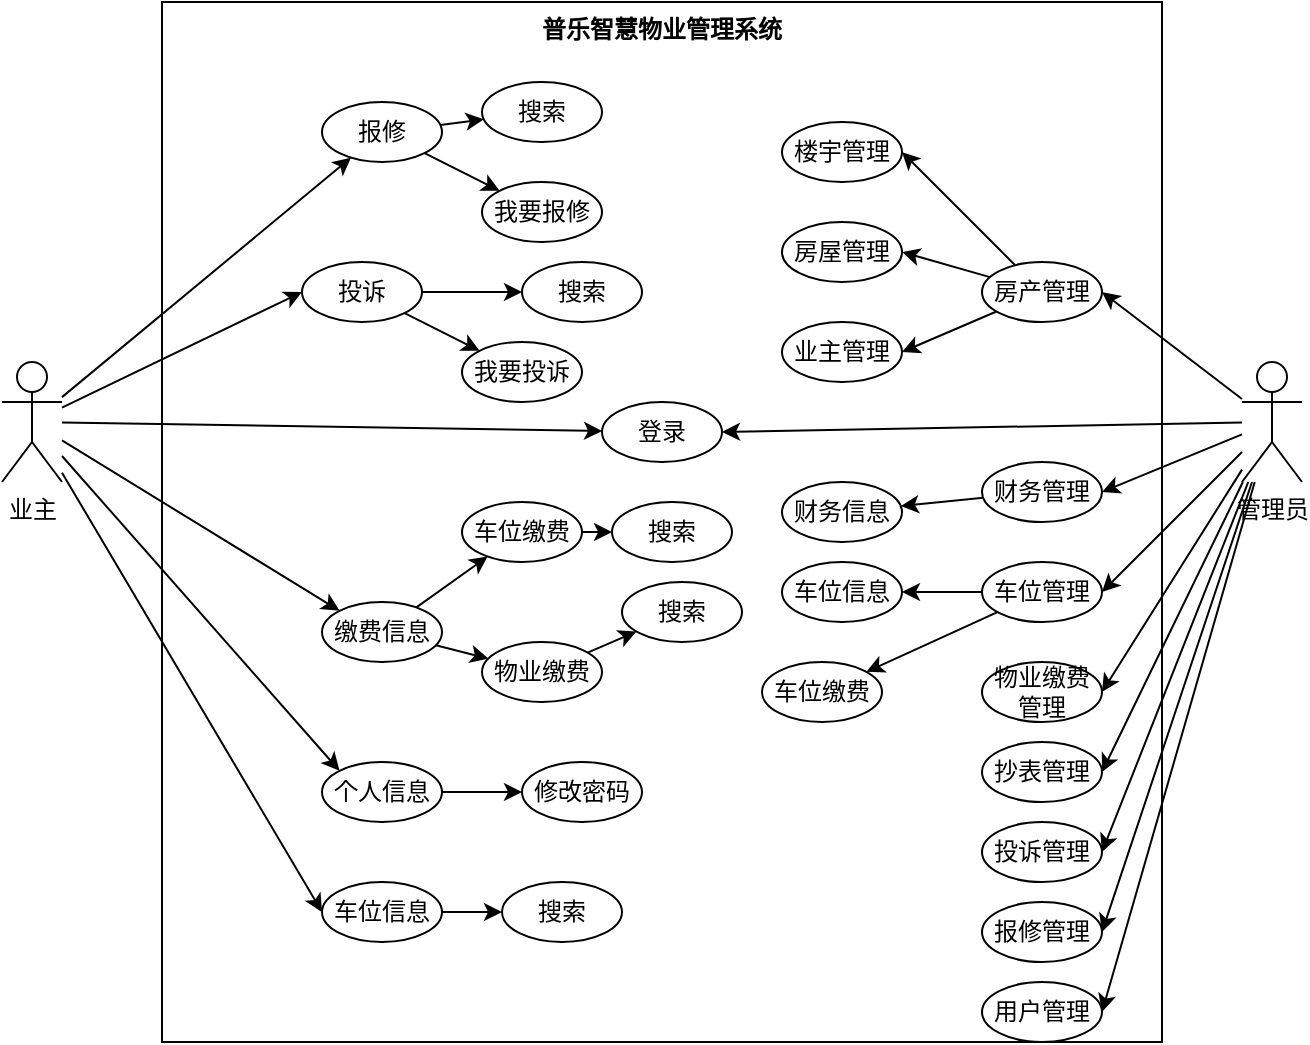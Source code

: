 <mxfile version="21.2.1" type="github" pages="2">
  <diagram id="0V7uhDFwpYWvFliM-93V" name="第 1 页">
    <mxGraphModel dx="728" dy="478" grid="0" gridSize="10" guides="1" tooltips="1" connect="1" arrows="1" fold="1" page="1" pageScale="1" pageWidth="827" pageHeight="1169" math="0" shadow="0">
      <root>
        <mxCell id="0" />
        <mxCell id="1" parent="0" />
        <mxCell id="M3T6GijG1I2FlX_qbBjL-1" value="普乐智慧物业管理系统" style="shape=rect;html=1;verticalAlign=top;fontStyle=1;whiteSpace=wrap;align=center;" parent="1" vertex="1">
          <mxGeometry x="130" y="90" width="500" height="520" as="geometry" />
        </mxCell>
        <mxCell id="M3T6GijG1I2FlX_qbBjL-10" style="rounded=0;orthogonalLoop=1;jettySize=auto;html=1;" parent="1" source="M3T6GijG1I2FlX_qbBjL-2" target="M3T6GijG1I2FlX_qbBjL-4" edge="1">
          <mxGeometry relative="1" as="geometry" />
        </mxCell>
        <mxCell id="M3T6GijG1I2FlX_qbBjL-47" style="edgeStyle=none;rounded=0;orthogonalLoop=1;jettySize=auto;html=1;entryX=0;entryY=0.5;entryDx=0;entryDy=0;" parent="1" source="M3T6GijG1I2FlX_qbBjL-2" target="M3T6GijG1I2FlX_qbBjL-22" edge="1">
          <mxGeometry relative="1" as="geometry" />
        </mxCell>
        <mxCell id="M3T6GijG1I2FlX_qbBjL-48" style="edgeStyle=none;rounded=0;orthogonalLoop=1;jettySize=auto;html=1;" parent="1" source="M3T6GijG1I2FlX_qbBjL-2" target="M3T6GijG1I2FlX_qbBjL-46" edge="1">
          <mxGeometry relative="1" as="geometry" />
        </mxCell>
        <mxCell id="M3T6GijG1I2FlX_qbBjL-49" style="edgeStyle=none;rounded=0;orthogonalLoop=1;jettySize=auto;html=1;entryX=0;entryY=0;entryDx=0;entryDy=0;" parent="1" source="M3T6GijG1I2FlX_qbBjL-2" target="M3T6GijG1I2FlX_qbBjL-6" edge="1">
          <mxGeometry relative="1" as="geometry" />
        </mxCell>
        <mxCell id="M3T6GijG1I2FlX_qbBjL-51" style="edgeStyle=none;rounded=0;orthogonalLoop=1;jettySize=auto;html=1;entryX=0;entryY=0;entryDx=0;entryDy=0;" parent="1" source="M3T6GijG1I2FlX_qbBjL-2" target="M3T6GijG1I2FlX_qbBjL-7" edge="1">
          <mxGeometry relative="1" as="geometry" />
        </mxCell>
        <mxCell id="M3T6GijG1I2FlX_qbBjL-52" style="edgeStyle=none;rounded=0;orthogonalLoop=1;jettySize=auto;html=1;entryX=0;entryY=0.5;entryDx=0;entryDy=0;" parent="1" source="M3T6GijG1I2FlX_qbBjL-2" target="M3T6GijG1I2FlX_qbBjL-42" edge="1">
          <mxGeometry relative="1" as="geometry" />
        </mxCell>
        <mxCell id="M3T6GijG1I2FlX_qbBjL-2" value="业主" style="shape=umlActor;html=1;verticalLabelPosition=bottom;verticalAlign=top;align=center;" parent="1" vertex="1">
          <mxGeometry x="50" y="270" width="30" height="60" as="geometry" />
        </mxCell>
        <mxCell id="M3T6GijG1I2FlX_qbBjL-77" style="edgeStyle=none;rounded=0;orthogonalLoop=1;jettySize=auto;html=1;entryX=1;entryY=0.5;entryDx=0;entryDy=0;" parent="1" source="M3T6GijG1I2FlX_qbBjL-3" target="M3T6GijG1I2FlX_qbBjL-46" edge="1">
          <mxGeometry relative="1" as="geometry" />
        </mxCell>
        <mxCell id="M3T6GijG1I2FlX_qbBjL-78" style="edgeStyle=none;rounded=0;orthogonalLoop=1;jettySize=auto;html=1;entryX=1;entryY=0.5;entryDx=0;entryDy=0;" parent="1" source="M3T6GijG1I2FlX_qbBjL-3" target="M3T6GijG1I2FlX_qbBjL-60" edge="1">
          <mxGeometry relative="1" as="geometry" />
        </mxCell>
        <mxCell id="M3T6GijG1I2FlX_qbBjL-79" style="edgeStyle=none;rounded=0;orthogonalLoop=1;jettySize=auto;html=1;entryX=1;entryY=0.5;entryDx=0;entryDy=0;" parent="1" source="M3T6GijG1I2FlX_qbBjL-3" target="M3T6GijG1I2FlX_qbBjL-64" edge="1">
          <mxGeometry relative="1" as="geometry" />
        </mxCell>
        <mxCell id="M3T6GijG1I2FlX_qbBjL-80" style="edgeStyle=none;rounded=0;orthogonalLoop=1;jettySize=auto;html=1;entryX=1;entryY=0.5;entryDx=0;entryDy=0;" parent="1" source="M3T6GijG1I2FlX_qbBjL-3" target="M3T6GijG1I2FlX_qbBjL-67" edge="1">
          <mxGeometry relative="1" as="geometry" />
        </mxCell>
        <mxCell id="M3T6GijG1I2FlX_qbBjL-81" style="edgeStyle=none;rounded=0;orthogonalLoop=1;jettySize=auto;html=1;entryX=1;entryY=0.5;entryDx=0;entryDy=0;" parent="1" source="M3T6GijG1I2FlX_qbBjL-3" target="M3T6GijG1I2FlX_qbBjL-72" edge="1">
          <mxGeometry relative="1" as="geometry" />
        </mxCell>
        <mxCell id="M3T6GijG1I2FlX_qbBjL-82" style="edgeStyle=none;rounded=0;orthogonalLoop=1;jettySize=auto;html=1;entryX=1;entryY=0.5;entryDx=0;entryDy=0;" parent="1" source="M3T6GijG1I2FlX_qbBjL-3" target="M3T6GijG1I2FlX_qbBjL-73" edge="1">
          <mxGeometry relative="1" as="geometry" />
        </mxCell>
        <mxCell id="M3T6GijG1I2FlX_qbBjL-83" style="edgeStyle=none;rounded=0;orthogonalLoop=1;jettySize=auto;html=1;entryX=1;entryY=0.5;entryDx=0;entryDy=0;" parent="1" source="M3T6GijG1I2FlX_qbBjL-3" target="M3T6GijG1I2FlX_qbBjL-75" edge="1">
          <mxGeometry relative="1" as="geometry" />
        </mxCell>
        <mxCell id="M3T6GijG1I2FlX_qbBjL-84" style="edgeStyle=none;rounded=0;orthogonalLoop=1;jettySize=auto;html=1;entryX=1;entryY=0.5;entryDx=0;entryDy=0;" parent="1" source="M3T6GijG1I2FlX_qbBjL-3" target="M3T6GijG1I2FlX_qbBjL-74" edge="1">
          <mxGeometry relative="1" as="geometry" />
        </mxCell>
        <mxCell id="M3T6GijG1I2FlX_qbBjL-85" style="edgeStyle=none;rounded=0;orthogonalLoop=1;jettySize=auto;html=1;entryX=1;entryY=0.5;entryDx=0;entryDy=0;" parent="1" source="M3T6GijG1I2FlX_qbBjL-3" target="M3T6GijG1I2FlX_qbBjL-76" edge="1">
          <mxGeometry relative="1" as="geometry" />
        </mxCell>
        <mxCell id="M3T6GijG1I2FlX_qbBjL-3" value="管理员" style="shape=umlActor;html=1;verticalLabelPosition=bottom;verticalAlign=top;align=center;" parent="1" vertex="1">
          <mxGeometry x="670" y="270" width="30" height="60" as="geometry" />
        </mxCell>
        <mxCell id="M3T6GijG1I2FlX_qbBjL-18" value="" style="edgeStyle=none;rounded=0;orthogonalLoop=1;jettySize=auto;html=1;" parent="1" source="M3T6GijG1I2FlX_qbBjL-4" target="M3T6GijG1I2FlX_qbBjL-17" edge="1">
          <mxGeometry relative="1" as="geometry" />
        </mxCell>
        <mxCell id="M3T6GijG1I2FlX_qbBjL-21" value="" style="edgeStyle=none;rounded=0;orthogonalLoop=1;jettySize=auto;html=1;" parent="1" source="M3T6GijG1I2FlX_qbBjL-4" target="M3T6GijG1I2FlX_qbBjL-5" edge="1">
          <mxGeometry relative="1" as="geometry" />
        </mxCell>
        <mxCell id="M3T6GijG1I2FlX_qbBjL-4" value="报修" style="ellipse;whiteSpace=wrap;html=1;" parent="1" vertex="1">
          <mxGeometry x="210" y="140" width="60" height="30" as="geometry" />
        </mxCell>
        <mxCell id="M3T6GijG1I2FlX_qbBjL-5" value="我要报修" style="ellipse;whiteSpace=wrap;html=1;" parent="1" vertex="1">
          <mxGeometry x="290" y="180" width="60" height="30" as="geometry" />
        </mxCell>
        <mxCell id="M3T6GijG1I2FlX_qbBjL-31" value="" style="edgeStyle=none;rounded=0;orthogonalLoop=1;jettySize=auto;html=1;" parent="1" source="M3T6GijG1I2FlX_qbBjL-6" target="M3T6GijG1I2FlX_qbBjL-30" edge="1">
          <mxGeometry relative="1" as="geometry" />
        </mxCell>
        <mxCell id="M3T6GijG1I2FlX_qbBjL-33" value="" style="edgeStyle=none;rounded=0;orthogonalLoop=1;jettySize=auto;html=1;" parent="1" source="M3T6GijG1I2FlX_qbBjL-6" target="M3T6GijG1I2FlX_qbBjL-32" edge="1">
          <mxGeometry relative="1" as="geometry" />
        </mxCell>
        <mxCell id="M3T6GijG1I2FlX_qbBjL-6" value="缴费信息" style="ellipse;whiteSpace=wrap;html=1;" parent="1" vertex="1">
          <mxGeometry x="210" y="390" width="60" height="30" as="geometry" />
        </mxCell>
        <mxCell id="M3T6GijG1I2FlX_qbBjL-41" value="" style="edgeStyle=none;rounded=0;orthogonalLoop=1;jettySize=auto;html=1;" parent="1" source="M3T6GijG1I2FlX_qbBjL-7" target="M3T6GijG1I2FlX_qbBjL-40" edge="1">
          <mxGeometry relative="1" as="geometry" />
        </mxCell>
        <mxCell id="M3T6GijG1I2FlX_qbBjL-7" value="个人信息" style="ellipse;whiteSpace=wrap;html=1;" parent="1" vertex="1">
          <mxGeometry x="210" y="470" width="60" height="30" as="geometry" />
        </mxCell>
        <mxCell id="M3T6GijG1I2FlX_qbBjL-17" value="搜索" style="ellipse;whiteSpace=wrap;html=1;" parent="1" vertex="1">
          <mxGeometry x="290" y="130" width="60" height="30" as="geometry" />
        </mxCell>
        <mxCell id="M3T6GijG1I2FlX_qbBjL-25" value="" style="edgeStyle=none;rounded=0;orthogonalLoop=1;jettySize=auto;html=1;" parent="1" source="M3T6GijG1I2FlX_qbBjL-22" target="M3T6GijG1I2FlX_qbBjL-24" edge="1">
          <mxGeometry relative="1" as="geometry" />
        </mxCell>
        <mxCell id="M3T6GijG1I2FlX_qbBjL-28" value="" style="edgeStyle=none;rounded=0;orthogonalLoop=1;jettySize=auto;html=1;" parent="1" source="M3T6GijG1I2FlX_qbBjL-22" target="M3T6GijG1I2FlX_qbBjL-27" edge="1">
          <mxGeometry relative="1" as="geometry" />
        </mxCell>
        <mxCell id="M3T6GijG1I2FlX_qbBjL-22" value="投诉" style="ellipse;whiteSpace=wrap;html=1;" parent="1" vertex="1">
          <mxGeometry x="200" y="220" width="60" height="30" as="geometry" />
        </mxCell>
        <mxCell id="M3T6GijG1I2FlX_qbBjL-24" value="搜索" style="ellipse;whiteSpace=wrap;html=1;" parent="1" vertex="1">
          <mxGeometry x="310" y="220" width="60" height="30" as="geometry" />
        </mxCell>
        <mxCell id="M3T6GijG1I2FlX_qbBjL-27" value="我要投诉" style="ellipse;whiteSpace=wrap;html=1;" parent="1" vertex="1">
          <mxGeometry x="280" y="260" width="60" height="30" as="geometry" />
        </mxCell>
        <mxCell id="M3T6GijG1I2FlX_qbBjL-35" value="" style="edgeStyle=none;rounded=0;orthogonalLoop=1;jettySize=auto;html=1;" parent="1" source="M3T6GijG1I2FlX_qbBjL-30" target="M3T6GijG1I2FlX_qbBjL-34" edge="1">
          <mxGeometry relative="1" as="geometry" />
        </mxCell>
        <mxCell id="M3T6GijG1I2FlX_qbBjL-30" value="车位缴费" style="ellipse;whiteSpace=wrap;html=1;" parent="1" vertex="1">
          <mxGeometry x="280" y="340" width="60" height="30" as="geometry" />
        </mxCell>
        <mxCell id="M3T6GijG1I2FlX_qbBjL-39" value="" style="edgeStyle=none;rounded=0;orthogonalLoop=1;jettySize=auto;html=1;" parent="1" source="M3T6GijG1I2FlX_qbBjL-32" target="M3T6GijG1I2FlX_qbBjL-38" edge="1">
          <mxGeometry relative="1" as="geometry" />
        </mxCell>
        <mxCell id="M3T6GijG1I2FlX_qbBjL-32" value="物业缴费" style="ellipse;whiteSpace=wrap;html=1;" parent="1" vertex="1">
          <mxGeometry x="290" y="410" width="60" height="30" as="geometry" />
        </mxCell>
        <mxCell id="M3T6GijG1I2FlX_qbBjL-34" value="搜索" style="ellipse;whiteSpace=wrap;html=1;" parent="1" vertex="1">
          <mxGeometry x="355" y="340" width="60" height="30" as="geometry" />
        </mxCell>
        <mxCell id="M3T6GijG1I2FlX_qbBjL-38" value="搜索" style="ellipse;whiteSpace=wrap;html=1;" parent="1" vertex="1">
          <mxGeometry x="360" y="380" width="60" height="30" as="geometry" />
        </mxCell>
        <mxCell id="M3T6GijG1I2FlX_qbBjL-40" value="修改密码" style="ellipse;whiteSpace=wrap;html=1;" parent="1" vertex="1">
          <mxGeometry x="310" y="470" width="60" height="30" as="geometry" />
        </mxCell>
        <mxCell id="M3T6GijG1I2FlX_qbBjL-44" value="" style="edgeStyle=none;rounded=0;orthogonalLoop=1;jettySize=auto;html=1;" parent="1" source="M3T6GijG1I2FlX_qbBjL-42" target="M3T6GijG1I2FlX_qbBjL-43" edge="1">
          <mxGeometry relative="1" as="geometry" />
        </mxCell>
        <mxCell id="M3T6GijG1I2FlX_qbBjL-42" value="车位信息" style="ellipse;whiteSpace=wrap;html=1;" parent="1" vertex="1">
          <mxGeometry x="210" y="530" width="60" height="30" as="geometry" />
        </mxCell>
        <mxCell id="M3T6GijG1I2FlX_qbBjL-43" value="搜索" style="ellipse;whiteSpace=wrap;html=1;" parent="1" vertex="1">
          <mxGeometry x="300" y="530" width="60" height="30" as="geometry" />
        </mxCell>
        <mxCell id="M3T6GijG1I2FlX_qbBjL-46" value="登录" style="ellipse;whiteSpace=wrap;html=1;" parent="1" vertex="1">
          <mxGeometry x="350" y="290" width="60" height="30" as="geometry" />
        </mxCell>
        <mxCell id="M3T6GijG1I2FlX_qbBjL-55" value="楼宇管理" style="ellipse;whiteSpace=wrap;html=1;" parent="1" vertex="1">
          <mxGeometry x="440" y="150" width="60" height="30" as="geometry" />
        </mxCell>
        <mxCell id="M3T6GijG1I2FlX_qbBjL-57" value="房屋管理" style="ellipse;whiteSpace=wrap;html=1;" parent="1" vertex="1">
          <mxGeometry x="440" y="200" width="60" height="30" as="geometry" />
        </mxCell>
        <mxCell id="M3T6GijG1I2FlX_qbBjL-59" value="业主管理" style="ellipse;whiteSpace=wrap;html=1;" parent="1" vertex="1">
          <mxGeometry x="440" y="250" width="60" height="30" as="geometry" />
        </mxCell>
        <mxCell id="M3T6GijG1I2FlX_qbBjL-61" style="edgeStyle=none;rounded=0;orthogonalLoop=1;jettySize=auto;html=1;entryX=1;entryY=0.5;entryDx=0;entryDy=0;" parent="1" source="M3T6GijG1I2FlX_qbBjL-60" target="M3T6GijG1I2FlX_qbBjL-55" edge="1">
          <mxGeometry relative="1" as="geometry" />
        </mxCell>
        <mxCell id="M3T6GijG1I2FlX_qbBjL-62" style="edgeStyle=none;rounded=0;orthogonalLoop=1;jettySize=auto;html=1;entryX=1;entryY=0.5;entryDx=0;entryDy=0;" parent="1" source="M3T6GijG1I2FlX_qbBjL-60" target="M3T6GijG1I2FlX_qbBjL-57" edge="1">
          <mxGeometry relative="1" as="geometry" />
        </mxCell>
        <mxCell id="M3T6GijG1I2FlX_qbBjL-63" style="edgeStyle=none;rounded=0;orthogonalLoop=1;jettySize=auto;html=1;entryX=1;entryY=0.5;entryDx=0;entryDy=0;" parent="1" source="M3T6GijG1I2FlX_qbBjL-60" target="M3T6GijG1I2FlX_qbBjL-59" edge="1">
          <mxGeometry relative="1" as="geometry" />
        </mxCell>
        <mxCell id="M3T6GijG1I2FlX_qbBjL-60" value="房产管理" style="ellipse;whiteSpace=wrap;html=1;" parent="1" vertex="1">
          <mxGeometry x="540" y="220" width="60" height="30" as="geometry" />
        </mxCell>
        <mxCell id="M3T6GijG1I2FlX_qbBjL-66" value="" style="edgeStyle=none;rounded=0;orthogonalLoop=1;jettySize=auto;html=1;" parent="1" source="M3T6GijG1I2FlX_qbBjL-64" target="M3T6GijG1I2FlX_qbBjL-65" edge="1">
          <mxGeometry relative="1" as="geometry" />
        </mxCell>
        <mxCell id="M3T6GijG1I2FlX_qbBjL-64" value="财务管理" style="ellipse;whiteSpace=wrap;html=1;" parent="1" vertex="1">
          <mxGeometry x="540" y="320" width="60" height="30" as="geometry" />
        </mxCell>
        <mxCell id="M3T6GijG1I2FlX_qbBjL-65" value="财务信息" style="ellipse;whiteSpace=wrap;html=1;" parent="1" vertex="1">
          <mxGeometry x="440" y="330" width="60" height="30" as="geometry" />
        </mxCell>
        <mxCell id="M3T6GijG1I2FlX_qbBjL-69" value="" style="edgeStyle=none;rounded=0;orthogonalLoop=1;jettySize=auto;html=1;" parent="1" source="M3T6GijG1I2FlX_qbBjL-67" target="M3T6GijG1I2FlX_qbBjL-68" edge="1">
          <mxGeometry relative="1" as="geometry" />
        </mxCell>
        <mxCell id="M3T6GijG1I2FlX_qbBjL-71" value="" style="edgeStyle=none;rounded=0;orthogonalLoop=1;jettySize=auto;html=1;" parent="1" source="M3T6GijG1I2FlX_qbBjL-67" target="M3T6GijG1I2FlX_qbBjL-70" edge="1">
          <mxGeometry relative="1" as="geometry" />
        </mxCell>
        <mxCell id="M3T6GijG1I2FlX_qbBjL-67" value="车位管理" style="ellipse;whiteSpace=wrap;html=1;" parent="1" vertex="1">
          <mxGeometry x="540" y="370" width="60" height="30" as="geometry" />
        </mxCell>
        <mxCell id="M3T6GijG1I2FlX_qbBjL-68" value="车位信息" style="ellipse;whiteSpace=wrap;html=1;" parent="1" vertex="1">
          <mxGeometry x="440" y="370" width="60" height="30" as="geometry" />
        </mxCell>
        <mxCell id="M3T6GijG1I2FlX_qbBjL-70" value="车位缴费" style="ellipse;whiteSpace=wrap;html=1;" parent="1" vertex="1">
          <mxGeometry x="430" y="420" width="60" height="30" as="geometry" />
        </mxCell>
        <mxCell id="M3T6GijG1I2FlX_qbBjL-72" value="物业缴费管理" style="ellipse;whiteSpace=wrap;html=1;" parent="1" vertex="1">
          <mxGeometry x="540" y="420" width="60" height="30" as="geometry" />
        </mxCell>
        <mxCell id="M3T6GijG1I2FlX_qbBjL-73" value="抄表管理" style="ellipse;whiteSpace=wrap;html=1;" parent="1" vertex="1">
          <mxGeometry x="540" y="460" width="60" height="30" as="geometry" />
        </mxCell>
        <mxCell id="M3T6GijG1I2FlX_qbBjL-74" value="报修管理" style="ellipse;whiteSpace=wrap;html=1;" parent="1" vertex="1">
          <mxGeometry x="540" y="540" width="60" height="30" as="geometry" />
        </mxCell>
        <mxCell id="M3T6GijG1I2FlX_qbBjL-75" value="投诉管理" style="ellipse;whiteSpace=wrap;html=1;" parent="1" vertex="1">
          <mxGeometry x="540" y="500" width="60" height="30" as="geometry" />
        </mxCell>
        <mxCell id="M3T6GijG1I2FlX_qbBjL-76" value="用户管理" style="ellipse;whiteSpace=wrap;html=1;" parent="1" vertex="1">
          <mxGeometry x="540" y="580" width="60" height="30" as="geometry" />
        </mxCell>
      </root>
    </mxGraphModel>
  </diagram>
  <diagram id="ZWS2mfjIgaHgrbnegCwY" name="修改版">
    <mxGraphModel dx="728" dy="478" grid="0" gridSize="10" guides="1" tooltips="1" connect="1" arrows="1" fold="1" page="1" pageScale="1" pageWidth="827" pageHeight="1169" math="0" shadow="0">
      <root>
        <mxCell id="0" />
        <mxCell id="1" parent="0" />
        <mxCell id="4pCW7GF1t3zXhwpWQ7ZI-1" value="普乐智慧物业管理系统" style="shape=rect;html=1;verticalAlign=top;fontStyle=1;whiteSpace=wrap;align=center;" vertex="1" parent="1">
          <mxGeometry x="130" y="90" width="500" height="520" as="geometry" />
        </mxCell>
        <mxCell id="4pCW7GF1t3zXhwpWQ7ZI-2" style="rounded=0;orthogonalLoop=1;jettySize=auto;html=1;" edge="1" parent="1" source="4pCW7GF1t3zXhwpWQ7ZI-8" target="4pCW7GF1t3zXhwpWQ7ZI-21">
          <mxGeometry relative="1" as="geometry" />
        </mxCell>
        <mxCell id="4pCW7GF1t3zXhwpWQ7ZI-3" style="edgeStyle=none;rounded=0;orthogonalLoop=1;jettySize=auto;html=1;entryX=0;entryY=0.5;entryDx=0;entryDy=0;" edge="1" parent="1" source="4pCW7GF1t3zXhwpWQ7ZI-8" target="4pCW7GF1t3zXhwpWQ7ZI-31">
          <mxGeometry relative="1" as="geometry" />
        </mxCell>
        <mxCell id="4pCW7GF1t3zXhwpWQ7ZI-4" style="edgeStyle=none;rounded=0;orthogonalLoop=1;jettySize=auto;html=1;" edge="1" parent="1" source="4pCW7GF1t3zXhwpWQ7ZI-8" target="4pCW7GF1t3zXhwpWQ7ZI-44">
          <mxGeometry relative="1" as="geometry" />
        </mxCell>
        <mxCell id="4pCW7GF1t3zXhwpWQ7ZI-5" style="edgeStyle=none;rounded=0;orthogonalLoop=1;jettySize=auto;html=1;entryX=0;entryY=0;entryDx=0;entryDy=0;" edge="1" parent="1" source="4pCW7GF1t3zXhwpWQ7ZI-8" target="4pCW7GF1t3zXhwpWQ7ZI-25">
          <mxGeometry relative="1" as="geometry" />
        </mxCell>
        <mxCell id="4pCW7GF1t3zXhwpWQ7ZI-6" style="edgeStyle=none;rounded=0;orthogonalLoop=1;jettySize=auto;html=1;entryX=0;entryY=0;entryDx=0;entryDy=0;" edge="1" parent="1" source="4pCW7GF1t3zXhwpWQ7ZI-8" target="4pCW7GF1t3zXhwpWQ7ZI-27">
          <mxGeometry relative="1" as="geometry" />
        </mxCell>
        <mxCell id="4pCW7GF1t3zXhwpWQ7ZI-7" style="edgeStyle=none;rounded=0;orthogonalLoop=1;jettySize=auto;html=1;entryX=0;entryY=0.5;entryDx=0;entryDy=0;" edge="1" parent="1" source="4pCW7GF1t3zXhwpWQ7ZI-8" target="4pCW7GF1t3zXhwpWQ7ZI-42">
          <mxGeometry relative="1" as="geometry" />
        </mxCell>
        <mxCell id="4pCW7GF1t3zXhwpWQ7ZI-8" value="业主" style="shape=umlActor;html=1;verticalLabelPosition=bottom;verticalAlign=top;align=center;" vertex="1" parent="1">
          <mxGeometry x="50" y="270" width="30" height="60" as="geometry" />
        </mxCell>
        <mxCell id="4pCW7GF1t3zXhwpWQ7ZI-9" style="edgeStyle=none;rounded=0;orthogonalLoop=1;jettySize=auto;html=1;entryX=1;entryY=0.5;entryDx=0;entryDy=0;" edge="1" parent="1" source="4pCW7GF1t3zXhwpWQ7ZI-18" target="4pCW7GF1t3zXhwpWQ7ZI-44">
          <mxGeometry relative="1" as="geometry" />
        </mxCell>
        <mxCell id="4pCW7GF1t3zXhwpWQ7ZI-11" style="edgeStyle=none;rounded=0;orthogonalLoop=1;jettySize=auto;html=1;entryX=1;entryY=0.5;entryDx=0;entryDy=0;" edge="1" parent="1" source="4pCW7GF1t3zXhwpWQ7ZI-18" target="4pCW7GF1t3zXhwpWQ7ZI-53">
          <mxGeometry relative="1" as="geometry" />
        </mxCell>
        <mxCell id="4pCW7GF1t3zXhwpWQ7ZI-12" style="edgeStyle=none;rounded=0;orthogonalLoop=1;jettySize=auto;html=1;entryX=1;entryY=0.5;entryDx=0;entryDy=0;" edge="1" parent="1" source="4pCW7GF1t3zXhwpWQ7ZI-18" target="4pCW7GF1t3zXhwpWQ7ZI-57">
          <mxGeometry relative="1" as="geometry" />
        </mxCell>
        <mxCell id="4pCW7GF1t3zXhwpWQ7ZI-13" style="edgeStyle=none;rounded=0;orthogonalLoop=1;jettySize=auto;html=1;entryX=1;entryY=0.5;entryDx=0;entryDy=0;" edge="1" parent="1" source="4pCW7GF1t3zXhwpWQ7ZI-18" target="4pCW7GF1t3zXhwpWQ7ZI-60">
          <mxGeometry relative="1" as="geometry" />
        </mxCell>
        <mxCell id="4pCW7GF1t3zXhwpWQ7ZI-14" style="edgeStyle=none;rounded=0;orthogonalLoop=1;jettySize=auto;html=1;entryX=1;entryY=0.5;entryDx=0;entryDy=0;" edge="1" parent="1" source="4pCW7GF1t3zXhwpWQ7ZI-18" target="4pCW7GF1t3zXhwpWQ7ZI-61">
          <mxGeometry relative="1" as="geometry" />
        </mxCell>
        <mxCell id="4pCW7GF1t3zXhwpWQ7ZI-15" style="edgeStyle=none;rounded=0;orthogonalLoop=1;jettySize=auto;html=1;entryX=1;entryY=0.5;entryDx=0;entryDy=0;" edge="1" parent="1" source="4pCW7GF1t3zXhwpWQ7ZI-18" target="4pCW7GF1t3zXhwpWQ7ZI-63">
          <mxGeometry relative="1" as="geometry" />
        </mxCell>
        <mxCell id="4pCW7GF1t3zXhwpWQ7ZI-16" style="edgeStyle=none;rounded=0;orthogonalLoop=1;jettySize=auto;html=1;entryX=1;entryY=0.5;entryDx=0;entryDy=0;" edge="1" parent="1" source="4pCW7GF1t3zXhwpWQ7ZI-18" target="4pCW7GF1t3zXhwpWQ7ZI-62">
          <mxGeometry relative="1" as="geometry" />
        </mxCell>
        <mxCell id="4pCW7GF1t3zXhwpWQ7ZI-17" style="edgeStyle=none;rounded=0;orthogonalLoop=1;jettySize=auto;html=1;entryX=1;entryY=0.5;entryDx=0;entryDy=0;" edge="1" parent="1" source="4pCW7GF1t3zXhwpWQ7ZI-18" target="4pCW7GF1t3zXhwpWQ7ZI-64">
          <mxGeometry relative="1" as="geometry" />
        </mxCell>
        <mxCell id="4pCW7GF1t3zXhwpWQ7ZI-68" style="edgeStyle=none;rounded=0;orthogonalLoop=1;jettySize=auto;html=1;entryX=1;entryY=0.5;entryDx=0;entryDy=0;" edge="1" parent="1" source="4pCW7GF1t3zXhwpWQ7ZI-18" target="4pCW7GF1t3zXhwpWQ7ZI-45">
          <mxGeometry relative="1" as="geometry" />
        </mxCell>
        <mxCell id="4pCW7GF1t3zXhwpWQ7ZI-69" style="edgeStyle=none;rounded=0;orthogonalLoop=1;jettySize=auto;html=1;entryX=1;entryY=0.5;entryDx=0;entryDy=0;" edge="1" parent="1" source="4pCW7GF1t3zXhwpWQ7ZI-18" target="4pCW7GF1t3zXhwpWQ7ZI-46">
          <mxGeometry relative="1" as="geometry" />
        </mxCell>
        <mxCell id="4pCW7GF1t3zXhwpWQ7ZI-70" style="edgeStyle=none;rounded=0;orthogonalLoop=1;jettySize=auto;html=1;entryX=1;entryY=0.5;entryDx=0;entryDy=0;" edge="1" parent="1" source="4pCW7GF1t3zXhwpWQ7ZI-18" target="4pCW7GF1t3zXhwpWQ7ZI-47">
          <mxGeometry relative="1" as="geometry" />
        </mxCell>
        <mxCell id="4pCW7GF1t3zXhwpWQ7ZI-18" value="管理员" style="shape=umlActor;html=1;verticalLabelPosition=bottom;verticalAlign=top;align=center;" vertex="1" parent="1">
          <mxGeometry x="670" y="270" width="30" height="60" as="geometry" />
        </mxCell>
        <mxCell id="4pCW7GF1t3zXhwpWQ7ZI-21" value="添加报修信息" style="ellipse;whiteSpace=wrap;html=1;" vertex="1" parent="1">
          <mxGeometry x="210" y="140" width="77" height="31" as="geometry" />
        </mxCell>
        <mxCell id="4pCW7GF1t3zXhwpWQ7ZI-25" value="查看缴费通知" style="ellipse;whiteSpace=wrap;html=1;" vertex="1" parent="1">
          <mxGeometry x="210" y="364" width="77" height="32" as="geometry" />
        </mxCell>
        <mxCell id="4pCW7GF1t3zXhwpWQ7ZI-27" value="修改个人信息" style="ellipse;whiteSpace=wrap;html=1;" vertex="1" parent="1">
          <mxGeometry x="210" y="454" width="79" height="30" as="geometry" />
        </mxCell>
        <mxCell id="4pCW7GF1t3zXhwpWQ7ZI-31" value="添加投诉信息" style="ellipse;whiteSpace=wrap;html=1;" vertex="1" parent="1">
          <mxGeometry x="211" y="220" width="81" height="34" as="geometry" />
        </mxCell>
        <mxCell id="4pCW7GF1t3zXhwpWQ7ZI-42" value="查看车位信息" style="ellipse;whiteSpace=wrap;html=1;" vertex="1" parent="1">
          <mxGeometry x="210" y="530" width="79" height="30" as="geometry" />
        </mxCell>
        <mxCell id="4pCW7GF1t3zXhwpWQ7ZI-44" value="登录" style="ellipse;whiteSpace=wrap;html=1;" vertex="1" parent="1">
          <mxGeometry x="302" y="267" width="80" height="30" as="geometry" />
        </mxCell>
        <mxCell id="4pCW7GF1t3zXhwpWQ7ZI-45" value="楼宇管理" style="ellipse;whiteSpace=wrap;html=1;" vertex="1" parent="1">
          <mxGeometry x="424" y="143" width="76" height="30" as="geometry" />
        </mxCell>
        <mxCell id="4pCW7GF1t3zXhwpWQ7ZI-46" value="房屋管理" style="ellipse;whiteSpace=wrap;html=1;" vertex="1" parent="1">
          <mxGeometry x="424.5" y="190" width="76" height="30" as="geometry" />
        </mxCell>
        <mxCell id="4pCW7GF1t3zXhwpWQ7ZI-47" value="业主管理" style="ellipse;whiteSpace=wrap;html=1;" vertex="1" parent="1">
          <mxGeometry x="425" y="237" width="77" height="30" as="geometry" />
        </mxCell>
        <mxCell id="4pCW7GF1t3zXhwpWQ7ZI-53" value="财务管理" style="ellipse;whiteSpace=wrap;html=1;" vertex="1" parent="1">
          <mxGeometry x="421" y="296" width="77" height="30" as="geometry" />
        </mxCell>
        <mxCell id="4pCW7GF1t3zXhwpWQ7ZI-57" value="车位管理" style="ellipse;whiteSpace=wrap;html=1;" vertex="1" parent="1">
          <mxGeometry x="421.75" y="338" width="77" height="30" as="geometry" />
        </mxCell>
        <mxCell id="4pCW7GF1t3zXhwpWQ7ZI-60" value="物业缴费管理" style="ellipse;whiteSpace=wrap;html=1;" vertex="1" parent="1">
          <mxGeometry x="422" y="382" width="75" height="33" as="geometry" />
        </mxCell>
        <mxCell id="4pCW7GF1t3zXhwpWQ7ZI-61" value="抄表管理" style="ellipse;whiteSpace=wrap;html=1;" vertex="1" parent="1">
          <mxGeometry x="419.5" y="432" width="77.5" height="31" as="geometry" />
        </mxCell>
        <mxCell id="4pCW7GF1t3zXhwpWQ7ZI-62" value="报修管理" style="ellipse;whiteSpace=wrap;html=1;" vertex="1" parent="1">
          <mxGeometry x="418" y="520" width="80.25" height="31" as="geometry" />
        </mxCell>
        <mxCell id="4pCW7GF1t3zXhwpWQ7ZI-63" value="投诉管理" style="ellipse;whiteSpace=wrap;html=1;" vertex="1" parent="1">
          <mxGeometry x="420" y="474" width="80.5" height="32" as="geometry" />
        </mxCell>
        <mxCell id="4pCW7GF1t3zXhwpWQ7ZI-64" value="用户管理" style="ellipse;whiteSpace=wrap;html=1;" vertex="1" parent="1">
          <mxGeometry x="416" y="565" width="79.13" height="30" as="geometry" />
        </mxCell>
      </root>
    </mxGraphModel>
  </diagram>
</mxfile>

